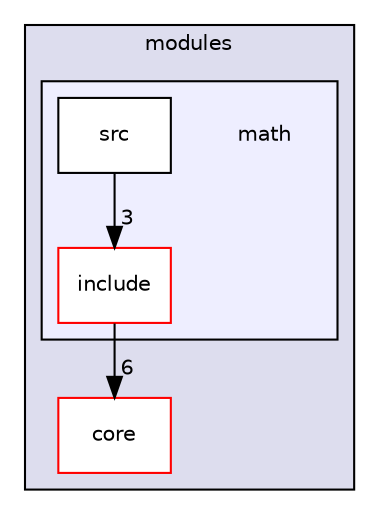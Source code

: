 digraph "NANA/modules/math" {
  compound=true
  node [ fontsize="10", fontname="Helvetica"];
  edge [ labelfontsize="10", labelfontname="Helvetica"];
  subgraph clusterdir_6b55659ead8ae8e939b199224b5f3833 {
    graph [ bgcolor="#ddddee", pencolor="black", label="modules" fontname="Helvetica", fontsize="10", URL="dir_6b55659ead8ae8e939b199224b5f3833.html"]
  dir_c3e203e05606b384f5fc9d03652c3ac7 [shape=box label="core" fillcolor="white" style="filled" color="red" URL="dir_c3e203e05606b384f5fc9d03652c3ac7.html"];
  subgraph clusterdir_b4523354886b5a0c83c88c960c3f222a {
    graph [ bgcolor="#eeeeff", pencolor="black", label="" URL="dir_b4523354886b5a0c83c88c960c3f222a.html"];
    dir_b4523354886b5a0c83c88c960c3f222a [shape=plaintext label="math"];
  dir_ae521b40900f65e001f9918ef6cf05b7 [shape=box label="include" fillcolor="white" style="filled" color="red" URL="dir_ae521b40900f65e001f9918ef6cf05b7.html"];
  dir_771f7333db182dca04d4a001ffeb2ac4 [shape=box label="src" fillcolor="white" style="filled" URL="dir_771f7333db182dca04d4a001ffeb2ac4.html"];
  }
  }
  dir_771f7333db182dca04d4a001ffeb2ac4->dir_ae521b40900f65e001f9918ef6cf05b7 [headlabel="3", labeldistance=1.5 headhref="dir_000022_000020.html"];
  dir_ae521b40900f65e001f9918ef6cf05b7->dir_c3e203e05606b384f5fc9d03652c3ac7 [headlabel="6", labeldistance=1.5 headhref="dir_000020_000006.html"];
}
